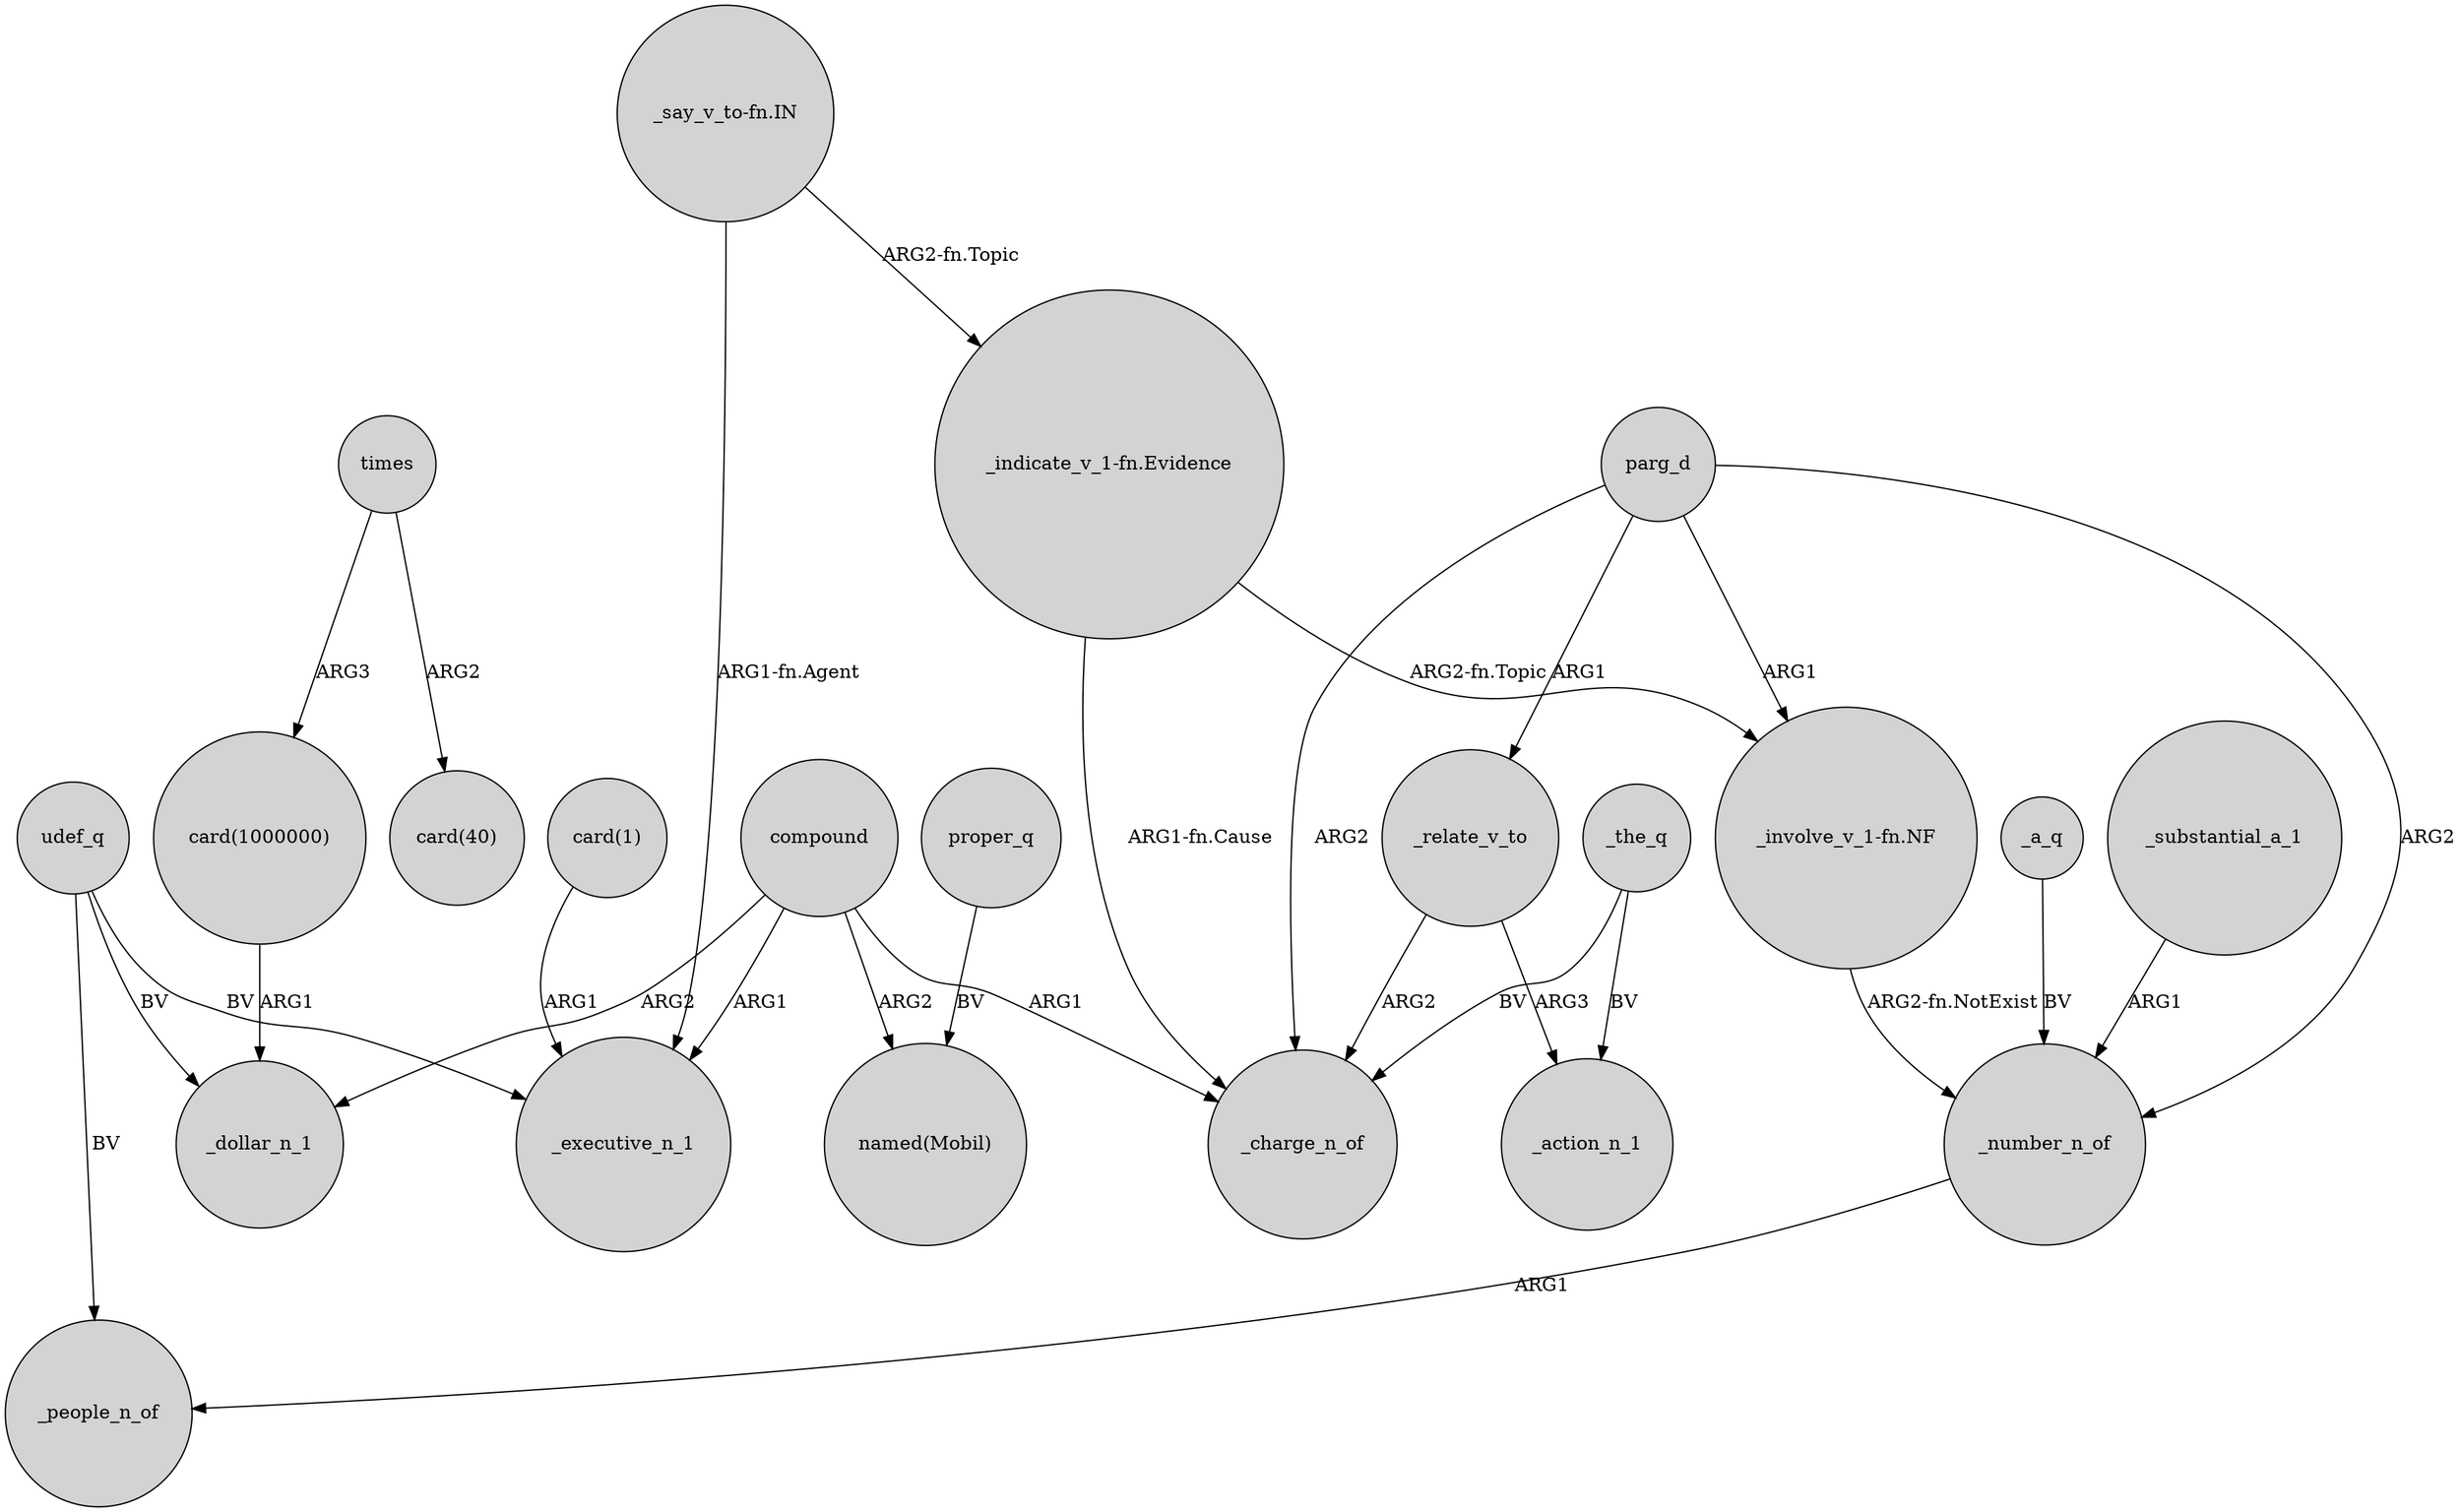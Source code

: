 digraph {
	node [shape=circle style=filled]
	"card(1000000)" -> _dollar_n_1 [label=ARG1]
	_the_q -> _action_n_1 [label=BV]
	_substantial_a_1 -> _number_n_of [label=ARG1]
	_a_q -> _number_n_of [label=BV]
	udef_q -> _executive_n_1 [label=BV]
	parg_d -> "_involve_v_1-fn.NF" [label=ARG1]
	times -> "card(40)" [label=ARG2]
	parg_d -> _relate_v_to [label=ARG1]
	_number_n_of -> _people_n_of [label=ARG1]
	compound -> _executive_n_1 [label=ARG1]
	compound -> "named(Mobil)" [label=ARG2]
	"_indicate_v_1-fn.Evidence" -> "_involve_v_1-fn.NF" [label="ARG2-fn.Topic"]
	proper_q -> "named(Mobil)" [label=BV]
	"card(1)" -> _executive_n_1 [label=ARG1]
	_relate_v_to -> _charge_n_of [label=ARG2]
	_the_q -> _charge_n_of [label=BV]
	udef_q -> _people_n_of [label=BV]
	_relate_v_to -> _action_n_1 [label=ARG3]
	"_say_v_to-fn.IN" -> _executive_n_1 [label="ARG1-fn.Agent"]
	"_involve_v_1-fn.NF" -> _number_n_of [label="ARG2-fn.NotExist"]
	times -> "card(1000000)" [label=ARG3]
	compound -> _charge_n_of [label=ARG1]
	"_say_v_to-fn.IN" -> "_indicate_v_1-fn.Evidence" [label="ARG2-fn.Topic"]
	parg_d -> _number_n_of [label=ARG2]
	compound -> _dollar_n_1 [label=ARG2]
	parg_d -> _charge_n_of [label=ARG2]
	"_indicate_v_1-fn.Evidence" -> _charge_n_of [label="ARG1-fn.Cause"]
	udef_q -> _dollar_n_1 [label=BV]
}

